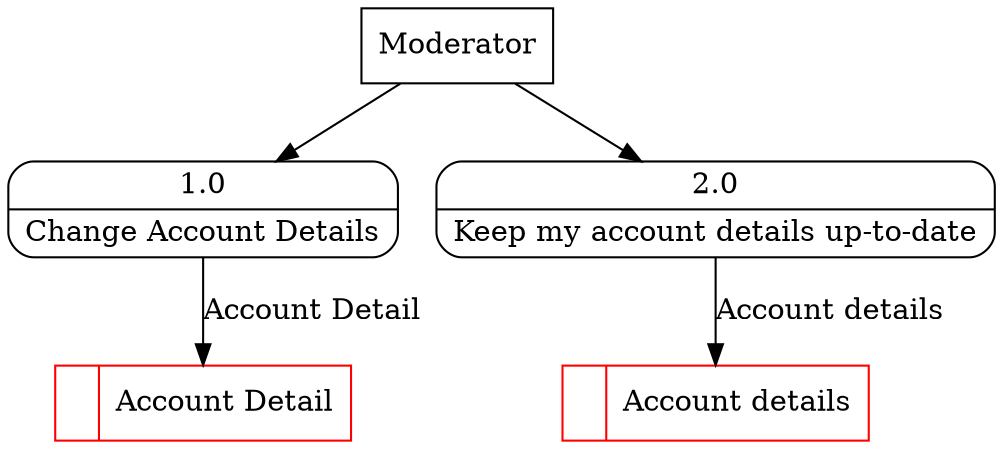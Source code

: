 digraph dfd2{ 
node[shape=record]
200 [label="<f0>  |<f1> Account Detail " color=red];
201 [label="Moderator" shape=box];
202 [label="{<f0> 1.0|<f1> Change Account Details }" shape=Mrecord];
2 [label="{<f0> 2.0|<f1> Keep my account details up-to-date }" shape=Mrecord];
201 -> 2
1001 [label="<f0>  |<f1> Account details " color=red];
2 -> 1001 [label="Account details"]
201 -> 202
202 -> 200 [label="Account Detail"]
}